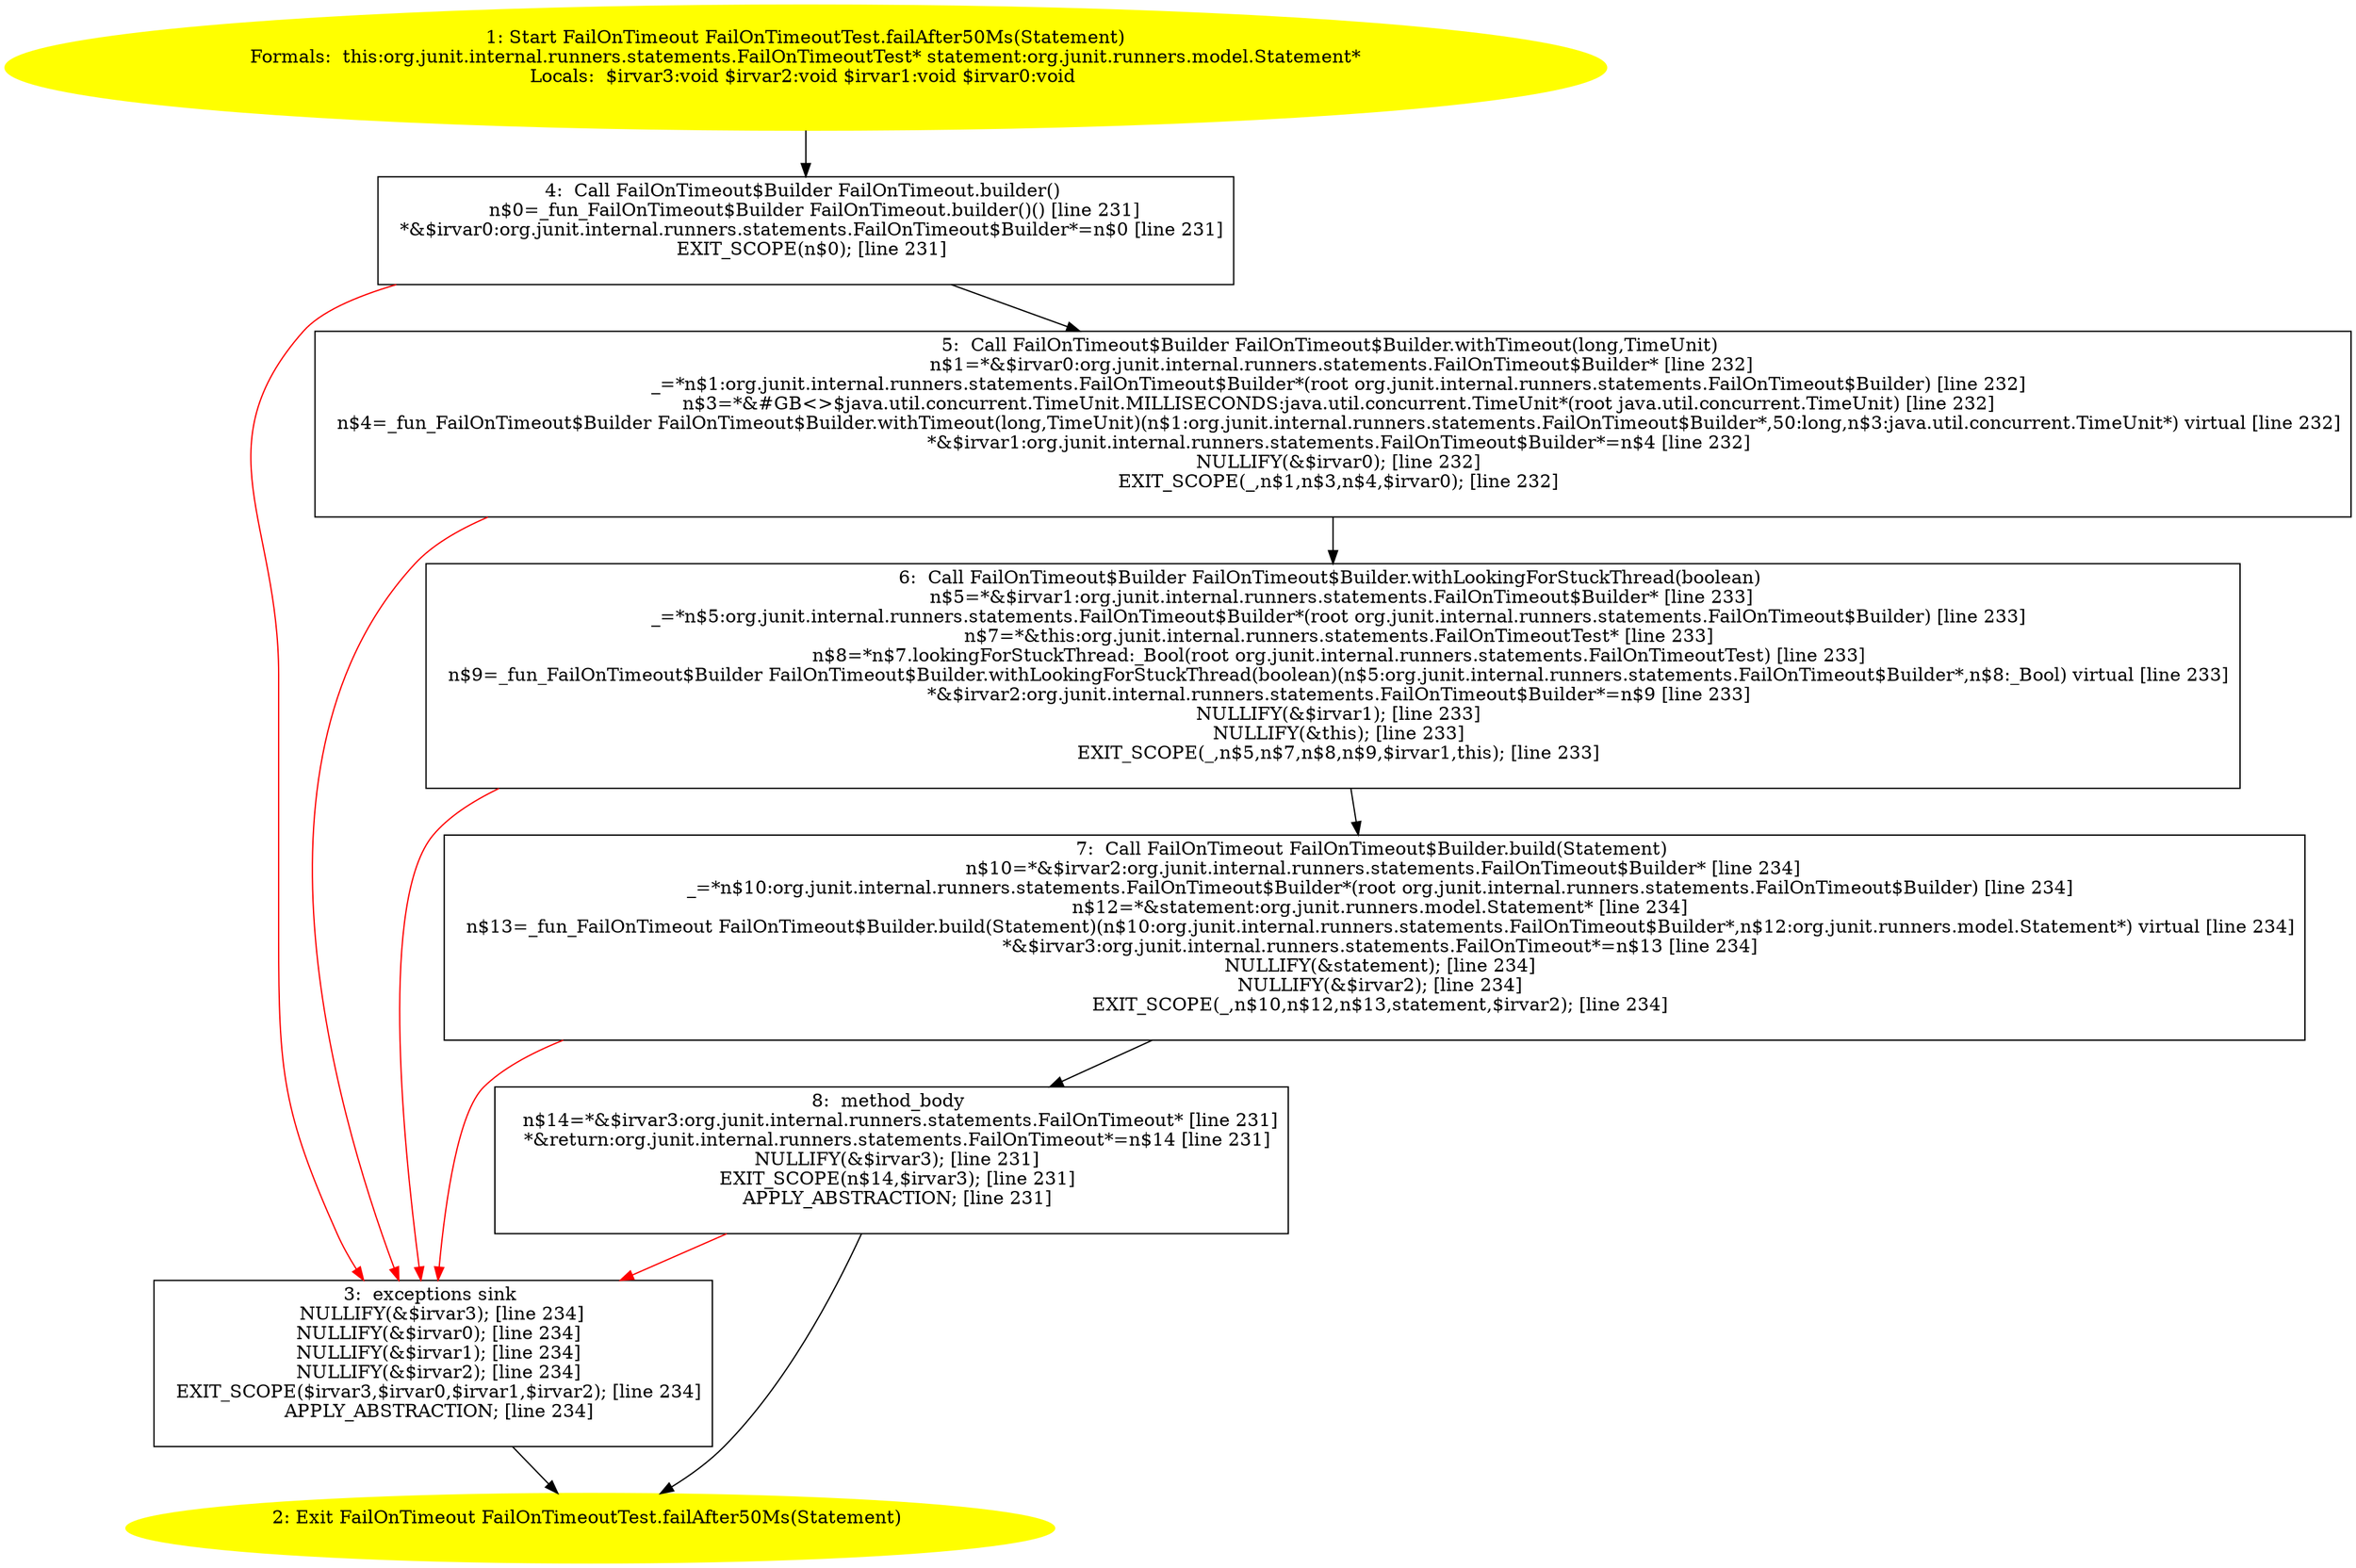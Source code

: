 /* @generated */
digraph cfg {
"org.junit.internal.runners.statements.FailOnTimeoutTest.failAfter50Ms(org.junit.runners.model.Statem.121e30eda2c6c003138abfcdcc333dcf_1" [label="1: Start FailOnTimeout FailOnTimeoutTest.failAfter50Ms(Statement)\nFormals:  this:org.junit.internal.runners.statements.FailOnTimeoutTest* statement:org.junit.runners.model.Statement*\nLocals:  $irvar3:void $irvar2:void $irvar1:void $irvar0:void \n  " color=yellow style=filled]
	

	 "org.junit.internal.runners.statements.FailOnTimeoutTest.failAfter50Ms(org.junit.runners.model.Statem.121e30eda2c6c003138abfcdcc333dcf_1" -> "org.junit.internal.runners.statements.FailOnTimeoutTest.failAfter50Ms(org.junit.runners.model.Statem.121e30eda2c6c003138abfcdcc333dcf_4" ;
"org.junit.internal.runners.statements.FailOnTimeoutTest.failAfter50Ms(org.junit.runners.model.Statem.121e30eda2c6c003138abfcdcc333dcf_2" [label="2: Exit FailOnTimeout FailOnTimeoutTest.failAfter50Ms(Statement) \n  " color=yellow style=filled]
	

"org.junit.internal.runners.statements.FailOnTimeoutTest.failAfter50Ms(org.junit.runners.model.Statem.121e30eda2c6c003138abfcdcc333dcf_3" [label="3:  exceptions sink \n   NULLIFY(&$irvar3); [line 234]\n  NULLIFY(&$irvar0); [line 234]\n  NULLIFY(&$irvar1); [line 234]\n  NULLIFY(&$irvar2); [line 234]\n  EXIT_SCOPE($irvar3,$irvar0,$irvar1,$irvar2); [line 234]\n  APPLY_ABSTRACTION; [line 234]\n " shape="box"]
	

	 "org.junit.internal.runners.statements.FailOnTimeoutTest.failAfter50Ms(org.junit.runners.model.Statem.121e30eda2c6c003138abfcdcc333dcf_3" -> "org.junit.internal.runners.statements.FailOnTimeoutTest.failAfter50Ms(org.junit.runners.model.Statem.121e30eda2c6c003138abfcdcc333dcf_2" ;
"org.junit.internal.runners.statements.FailOnTimeoutTest.failAfter50Ms(org.junit.runners.model.Statem.121e30eda2c6c003138abfcdcc333dcf_4" [label="4:  Call FailOnTimeout$Builder FailOnTimeout.builder() \n   n$0=_fun_FailOnTimeout$Builder FailOnTimeout.builder()() [line 231]\n  *&$irvar0:org.junit.internal.runners.statements.FailOnTimeout$Builder*=n$0 [line 231]\n  EXIT_SCOPE(n$0); [line 231]\n " shape="box"]
	

	 "org.junit.internal.runners.statements.FailOnTimeoutTest.failAfter50Ms(org.junit.runners.model.Statem.121e30eda2c6c003138abfcdcc333dcf_4" -> "org.junit.internal.runners.statements.FailOnTimeoutTest.failAfter50Ms(org.junit.runners.model.Statem.121e30eda2c6c003138abfcdcc333dcf_5" ;
	 "org.junit.internal.runners.statements.FailOnTimeoutTest.failAfter50Ms(org.junit.runners.model.Statem.121e30eda2c6c003138abfcdcc333dcf_4" -> "org.junit.internal.runners.statements.FailOnTimeoutTest.failAfter50Ms(org.junit.runners.model.Statem.121e30eda2c6c003138abfcdcc333dcf_3" [color="red" ];
"org.junit.internal.runners.statements.FailOnTimeoutTest.failAfter50Ms(org.junit.runners.model.Statem.121e30eda2c6c003138abfcdcc333dcf_5" [label="5:  Call FailOnTimeout$Builder FailOnTimeout$Builder.withTimeout(long,TimeUnit) \n   n$1=*&$irvar0:org.junit.internal.runners.statements.FailOnTimeout$Builder* [line 232]\n  _=*n$1:org.junit.internal.runners.statements.FailOnTimeout$Builder*(root org.junit.internal.runners.statements.FailOnTimeout$Builder) [line 232]\n  n$3=*&#GB<>$java.util.concurrent.TimeUnit.MILLISECONDS:java.util.concurrent.TimeUnit*(root java.util.concurrent.TimeUnit) [line 232]\n  n$4=_fun_FailOnTimeout$Builder FailOnTimeout$Builder.withTimeout(long,TimeUnit)(n$1:org.junit.internal.runners.statements.FailOnTimeout$Builder*,50:long,n$3:java.util.concurrent.TimeUnit*) virtual [line 232]\n  *&$irvar1:org.junit.internal.runners.statements.FailOnTimeout$Builder*=n$4 [line 232]\n  NULLIFY(&$irvar0); [line 232]\n  EXIT_SCOPE(_,n$1,n$3,n$4,$irvar0); [line 232]\n " shape="box"]
	

	 "org.junit.internal.runners.statements.FailOnTimeoutTest.failAfter50Ms(org.junit.runners.model.Statem.121e30eda2c6c003138abfcdcc333dcf_5" -> "org.junit.internal.runners.statements.FailOnTimeoutTest.failAfter50Ms(org.junit.runners.model.Statem.121e30eda2c6c003138abfcdcc333dcf_6" ;
	 "org.junit.internal.runners.statements.FailOnTimeoutTest.failAfter50Ms(org.junit.runners.model.Statem.121e30eda2c6c003138abfcdcc333dcf_5" -> "org.junit.internal.runners.statements.FailOnTimeoutTest.failAfter50Ms(org.junit.runners.model.Statem.121e30eda2c6c003138abfcdcc333dcf_3" [color="red" ];
"org.junit.internal.runners.statements.FailOnTimeoutTest.failAfter50Ms(org.junit.runners.model.Statem.121e30eda2c6c003138abfcdcc333dcf_6" [label="6:  Call FailOnTimeout$Builder FailOnTimeout$Builder.withLookingForStuckThread(boolean) \n   n$5=*&$irvar1:org.junit.internal.runners.statements.FailOnTimeout$Builder* [line 233]\n  _=*n$5:org.junit.internal.runners.statements.FailOnTimeout$Builder*(root org.junit.internal.runners.statements.FailOnTimeout$Builder) [line 233]\n  n$7=*&this:org.junit.internal.runners.statements.FailOnTimeoutTest* [line 233]\n  n$8=*n$7.lookingForStuckThread:_Bool(root org.junit.internal.runners.statements.FailOnTimeoutTest) [line 233]\n  n$9=_fun_FailOnTimeout$Builder FailOnTimeout$Builder.withLookingForStuckThread(boolean)(n$5:org.junit.internal.runners.statements.FailOnTimeout$Builder*,n$8:_Bool) virtual [line 233]\n  *&$irvar2:org.junit.internal.runners.statements.FailOnTimeout$Builder*=n$9 [line 233]\n  NULLIFY(&$irvar1); [line 233]\n  NULLIFY(&this); [line 233]\n  EXIT_SCOPE(_,n$5,n$7,n$8,n$9,$irvar1,this); [line 233]\n " shape="box"]
	

	 "org.junit.internal.runners.statements.FailOnTimeoutTest.failAfter50Ms(org.junit.runners.model.Statem.121e30eda2c6c003138abfcdcc333dcf_6" -> "org.junit.internal.runners.statements.FailOnTimeoutTest.failAfter50Ms(org.junit.runners.model.Statem.121e30eda2c6c003138abfcdcc333dcf_7" ;
	 "org.junit.internal.runners.statements.FailOnTimeoutTest.failAfter50Ms(org.junit.runners.model.Statem.121e30eda2c6c003138abfcdcc333dcf_6" -> "org.junit.internal.runners.statements.FailOnTimeoutTest.failAfter50Ms(org.junit.runners.model.Statem.121e30eda2c6c003138abfcdcc333dcf_3" [color="red" ];
"org.junit.internal.runners.statements.FailOnTimeoutTest.failAfter50Ms(org.junit.runners.model.Statem.121e30eda2c6c003138abfcdcc333dcf_7" [label="7:  Call FailOnTimeout FailOnTimeout$Builder.build(Statement) \n   n$10=*&$irvar2:org.junit.internal.runners.statements.FailOnTimeout$Builder* [line 234]\n  _=*n$10:org.junit.internal.runners.statements.FailOnTimeout$Builder*(root org.junit.internal.runners.statements.FailOnTimeout$Builder) [line 234]\n  n$12=*&statement:org.junit.runners.model.Statement* [line 234]\n  n$13=_fun_FailOnTimeout FailOnTimeout$Builder.build(Statement)(n$10:org.junit.internal.runners.statements.FailOnTimeout$Builder*,n$12:org.junit.runners.model.Statement*) virtual [line 234]\n  *&$irvar3:org.junit.internal.runners.statements.FailOnTimeout*=n$13 [line 234]\n  NULLIFY(&statement); [line 234]\n  NULLIFY(&$irvar2); [line 234]\n  EXIT_SCOPE(_,n$10,n$12,n$13,statement,$irvar2); [line 234]\n " shape="box"]
	

	 "org.junit.internal.runners.statements.FailOnTimeoutTest.failAfter50Ms(org.junit.runners.model.Statem.121e30eda2c6c003138abfcdcc333dcf_7" -> "org.junit.internal.runners.statements.FailOnTimeoutTest.failAfter50Ms(org.junit.runners.model.Statem.121e30eda2c6c003138abfcdcc333dcf_8" ;
	 "org.junit.internal.runners.statements.FailOnTimeoutTest.failAfter50Ms(org.junit.runners.model.Statem.121e30eda2c6c003138abfcdcc333dcf_7" -> "org.junit.internal.runners.statements.FailOnTimeoutTest.failAfter50Ms(org.junit.runners.model.Statem.121e30eda2c6c003138abfcdcc333dcf_3" [color="red" ];
"org.junit.internal.runners.statements.FailOnTimeoutTest.failAfter50Ms(org.junit.runners.model.Statem.121e30eda2c6c003138abfcdcc333dcf_8" [label="8:  method_body \n   n$14=*&$irvar3:org.junit.internal.runners.statements.FailOnTimeout* [line 231]\n  *&return:org.junit.internal.runners.statements.FailOnTimeout*=n$14 [line 231]\n  NULLIFY(&$irvar3); [line 231]\n  EXIT_SCOPE(n$14,$irvar3); [line 231]\n  APPLY_ABSTRACTION; [line 231]\n " shape="box"]
	

	 "org.junit.internal.runners.statements.FailOnTimeoutTest.failAfter50Ms(org.junit.runners.model.Statem.121e30eda2c6c003138abfcdcc333dcf_8" -> "org.junit.internal.runners.statements.FailOnTimeoutTest.failAfter50Ms(org.junit.runners.model.Statem.121e30eda2c6c003138abfcdcc333dcf_2" ;
	 "org.junit.internal.runners.statements.FailOnTimeoutTest.failAfter50Ms(org.junit.runners.model.Statem.121e30eda2c6c003138abfcdcc333dcf_8" -> "org.junit.internal.runners.statements.FailOnTimeoutTest.failAfter50Ms(org.junit.runners.model.Statem.121e30eda2c6c003138abfcdcc333dcf_3" [color="red" ];
}
